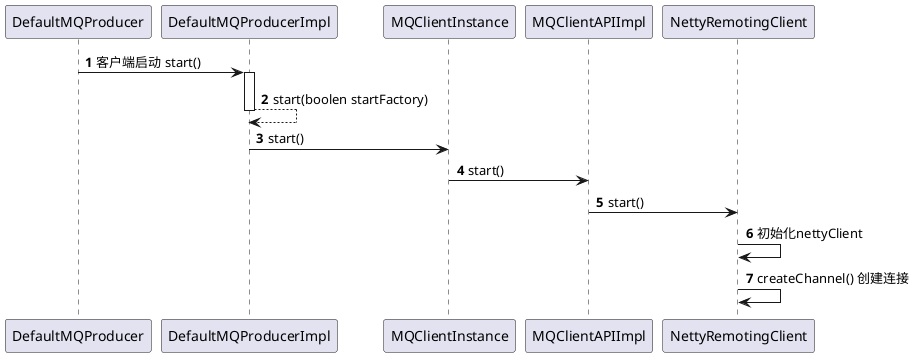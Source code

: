 @startuml

autonumber

DefaultMQProducer -> DefaultMQProducerImpl++: 客户端启动 start()
DefaultMQProducerImpl --> DefaultMQProducerImpl--: start(boolen startFactory)

DefaultMQProducerImpl -> MQClientInstance:start()

MQClientInstance -> MQClientAPIImpl: start()

MQClientAPIImpl -> NettyRemotingClient: start()
NettyRemotingClient -> NettyRemotingClient: 初始化nettyClient
NettyRemotingClient -> NettyRemotingClient: createChannel() 创建连接


@enduml